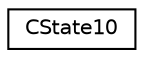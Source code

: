 digraph "Graphical Class Hierarchy"
{
  edge [fontname="Helvetica",fontsize="10",labelfontname="Helvetica",labelfontsize="10"];
  node [fontname="Helvetica",fontsize="10",shape=record];
  rankdir="LR";
  Node1 [label="CState10",height=0.2,width=0.4,color="black", fillcolor="white", style="filled",URL="$struct_c_state10.html"];
}
